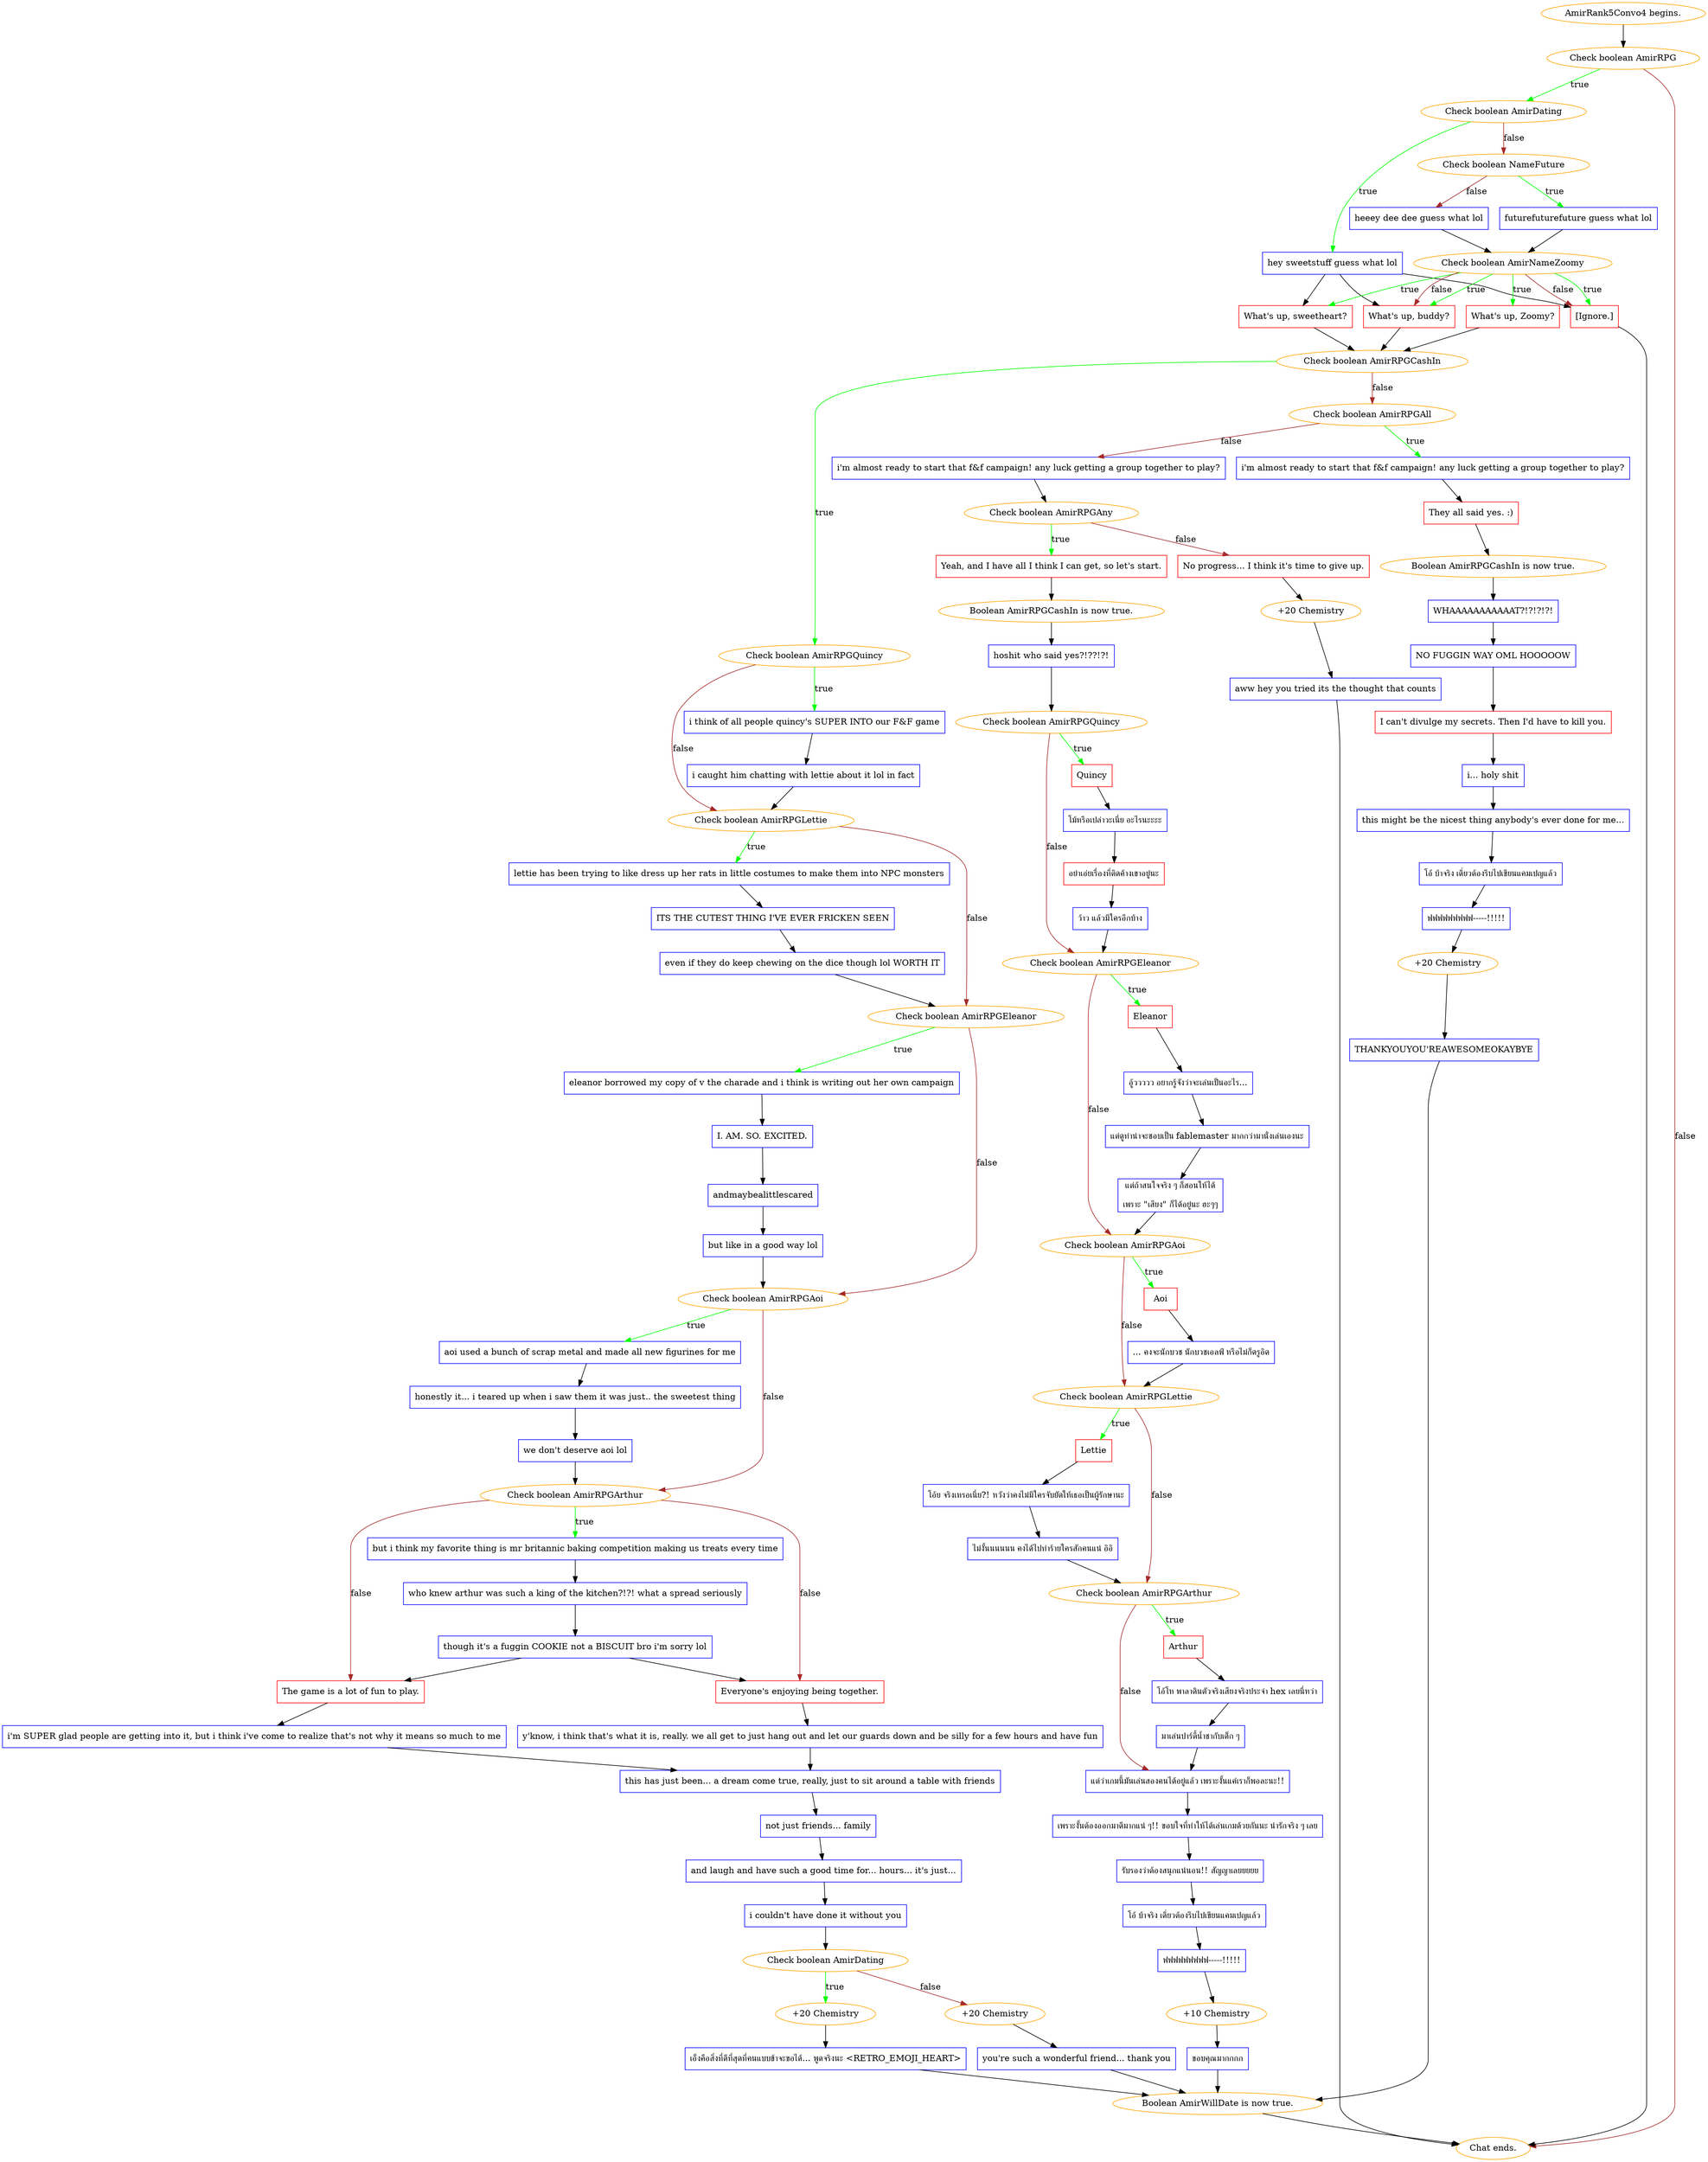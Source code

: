 digraph {
	"AmirRank5Convo4 begins." [color=orange];
		"AmirRank5Convo4 begins." -> j3858128195;
	j3858128195 [label="Check boolean AmirRPG",color=orange];
		j3858128195 -> j3476817092 [label=true,color=green];
		j3858128195 -> "Chat ends." [label=false,color=brown];
	j3476817092 [label="Check boolean AmirDating",color=orange];
		j3476817092 -> j30130430 [label=true,color=green];
		j3476817092 -> j2625634134 [label=false,color=brown];
	"Chat ends." [color=orange];
	j30130430 [label="hey sweetstuff guess what lol",shape=box,color=blue];
		j30130430 -> j2512437800;
		j30130430 -> j4074705070;
		j30130430 -> j5866127;
	j2625634134 [label="Check boolean NameFuture",color=orange];
		j2625634134 -> j3734415911 [label=true,color=green];
		j2625634134 -> j2818810763 [label=false,color=brown];
	j2512437800 [label="What's up, sweetheart?",shape=box,color=red];
		j2512437800 -> j2469310741;
	j4074705070 [label="What's up, buddy?",shape=box,color=red];
		j4074705070 -> j2469310741;
	j5866127 [label="[Ignore.]",shape=box,color=red];
		j5866127 -> "Chat ends.";
	j3734415911 [label="futurefuturefuture guess what lol",shape=box,color=blue];
		j3734415911 -> j851589662;
	j2818810763 [label="heeey dee dee guess what lol",shape=box,color=blue];
		j2818810763 -> j851589662;
	j2469310741 [label="Check boolean AmirRPGCashIn",color=orange];
		j2469310741 -> j829204582 [label=true,color=green];
		j2469310741 -> j2963346952 [label=false,color=brown];
	j851589662 [label="Check boolean AmirNameZoomy",color=orange];
		j851589662 -> j2512437800 [label=true,color=green];
		j851589662 -> j1022123329 [label=true,color=green];
		j851589662 -> j4074705070 [label=true,color=green];
		j851589662 -> j5866127 [label=true,color=green];
		j851589662 -> j4074705070 [label=false,color=brown];
		j851589662 -> j5866127 [label=false,color=brown];
	j829204582 [label="Check boolean AmirRPGQuincy",color=orange];
		j829204582 -> j3960514680 [label=true,color=green];
		j829204582 -> j349346713 [label=false,color=brown];
	j2963346952 [label="Check boolean AmirRPGAll",color=orange];
		j2963346952 -> j1338860330 [label=true,color=green];
		j2963346952 -> j2806626645 [label=false,color=brown];
	j1022123329 [label="What's up, Zoomy?",shape=box,color=red];
		j1022123329 -> j2469310741;
	j3960514680 [label="i think of all people quincy's SUPER INTO our F&F game",shape=box,color=blue];
		j3960514680 -> j4165915731;
	j349346713 [label="Check boolean AmirRPGLettie",color=orange];
		j349346713 -> j4056191053 [label=true,color=green];
		j349346713 -> j579735831 [label=false,color=brown];
	j1338860330 [label="i'm almost ready to start that f&f campaign! any luck getting a group together to play?",shape=box,color=blue];
		j1338860330 -> j1719114859;
	j2806626645 [label="i'm almost ready to start that f&f campaign! any luck getting a group together to play?",shape=box,color=blue];
		j2806626645 -> j516058989;
	j4165915731 [label="i caught him chatting with lettie about it lol in fact",shape=box,color=blue];
		j4165915731 -> j349346713;
	j4056191053 [label="lettie has been trying to like dress up her rats in little costumes to make them into NPC monsters",shape=box,color=blue];
		j4056191053 -> j3285065722;
	j579735831 [label="Check boolean AmirRPGEleanor",color=orange];
		j579735831 -> j3515592181 [label=true,color=green];
		j579735831 -> j1044804211 [label=false,color=brown];
	j1719114859 [label="They all said yes. :)",shape=box,color=red];
		j1719114859 -> j3635940217;
	j516058989 [label="Check boolean AmirRPGAny",color=orange];
		j516058989 -> j3085964954 [label=true,color=green];
		j516058989 -> j2638847917 [label=false,color=brown];
	j3285065722 [label="ITS THE CUTEST THING I'VE EVER FRICKEN SEEN",shape=box,color=blue];
		j3285065722 -> j700925901;
	j3515592181 [label="eleanor borrowed my copy of v the charade and i think is writing out her own campaign",shape=box,color=blue];
		j3515592181 -> j3729012804;
	j1044804211 [label="Check boolean AmirRPGAoi",color=orange];
		j1044804211 -> j1570286529 [label=true,color=green];
		j1044804211 -> j400474391 [label=false,color=brown];
	j3635940217 [label="Boolean AmirRPGCashIn is now true.",color=orange];
		j3635940217 -> j50989413;
	j3085964954 [label="Yeah, and I have all I think I can get, so let's start.",shape=box,color=red];
		j3085964954 -> j1316490480;
	j2638847917 [label="No progress... I think it's time to give up.",shape=box,color=red];
		j2638847917 -> j1196752724;
	j700925901 [label="even if they do keep chewing on the dice though lol WORTH IT",shape=box,color=blue];
		j700925901 -> j579735831;
	j3729012804 [label="I. AM. SO. EXCITED.",shape=box,color=blue];
		j3729012804 -> j2580083906;
	j1570286529 [label="aoi used a bunch of scrap metal and made all new figurines for me",shape=box,color=blue];
		j1570286529 -> j998252789;
	j400474391 [label="Check boolean AmirRPGArthur",color=orange];
		j400474391 -> j1027738367 [label=true,color=green];
		j400474391 -> j3876465232 [label=false,color=brown];
		j400474391 -> j3436191220 [label=false,color=brown];
	j50989413 [label="WHAAAAAAAAAAAT?!?!?!?!",shape=box,color=blue];
		j50989413 -> j4057614402;
	j1316490480 [label="Boolean AmirRPGCashIn is now true.",color=orange];
		j1316490480 -> j4184439568;
	j1196752724 [label="+20 Chemistry",color=orange];
		j1196752724 -> j1038287291;
	j2580083906 [label="andmaybealittlescared",shape=box,color=blue];
		j2580083906 -> j3703030158;
	j998252789 [label="honestly it... i teared up when i saw them it was just.. the sweetest thing",shape=box,color=blue];
		j998252789 -> j2244028267;
	j1027738367 [label="but i think my favorite thing is mr britannic baking competition making us treats every time",shape=box,color=blue];
		j1027738367 -> j2872379395;
	j3876465232 [label="The game is a lot of fun to play.",shape=box,color=red];
		j3876465232 -> j1296602765;
	j3436191220 [label="Everyone's enjoying being together.",shape=box,color=red];
		j3436191220 -> j1663208236;
	j4057614402 [label="NO FUGGIN WAY OML HOOOOOW",shape=box,color=blue];
		j4057614402 -> j1921742329;
	j4184439568 [label="hoshit who said yes?!??!?!",shape=box,color=blue];
		j4184439568 -> j1247058907;
	j1038287291 [label="aww hey you tried its the thought that counts",shape=box,color=blue];
		j1038287291 -> "Chat ends.";
	j3703030158 [label="but like in a good way lol",shape=box,color=blue];
		j3703030158 -> j1044804211;
	j2244028267 [label="we don't deserve aoi lol",shape=box,color=blue];
		j2244028267 -> j400474391;
	j2872379395 [label="who knew arthur was such a king of the kitchen?!?! what a spread seriously",shape=box,color=blue];
		j2872379395 -> j435695993;
	j1296602765 [label="i'm SUPER glad people are getting into it, but i think i've come to realize that's not why it means so much to me",shape=box,color=blue];
		j1296602765 -> j172165818;
	j1663208236 [label="y'know, i think that's what it is, really. we all get to just hang out and let our guards down and be silly for a few hours and have fun",shape=box,color=blue];
		j1663208236 -> j172165818;
	j1921742329 [label="I can't divulge my secrets. Then I'd have to kill you.",shape=box,color=red];
		j1921742329 -> j2881337742;
	j1247058907 [label="Check boolean AmirRPGQuincy",color=orange];
		j1247058907 -> j2689362329 [label=true,color=green];
		j1247058907 -> j747612989 [label=false,color=brown];
	j435695993 [label="though it's a fuggin COOKIE not a BISCUIT bro i'm sorry lol",shape=box,color=blue];
		j435695993 -> j3876465232;
		j435695993 -> j3436191220;
	j172165818 [label="this has just been... a dream come true, really, just to sit around a table with friends",shape=box,color=blue];
		j172165818 -> j3567785298;
	j2881337742 [label="i... holy shit",shape=box,color=blue];
		j2881337742 -> j3131659589;
	j2689362329 [label="Quincy",shape=box,color=red];
		j2689362329 -> j1897654973;
	j747612989 [label="Check boolean AmirRPGEleanor",color=orange];
		j747612989 -> j636156484 [label=true,color=green];
		j747612989 -> j4013696291 [label=false,color=brown];
	j3567785298 [label="not just friends... family",shape=box,color=blue];
		j3567785298 -> j1420831177;
	j3131659589 [label="this might be the nicest thing anybody's ever done for me...",shape=box,color=blue];
		j3131659589 -> j1782772905;
	j1897654973 [label="โม้หรือเปล่าวะเนี่ย อะไรนะะะะ",shape=box,color=blue];
		j1897654973 -> j270490016;
	j636156484 [label="Eleanor",shape=box,color=red];
		j636156484 -> j3247999862;
	j4013696291 [label="Check boolean AmirRPGAoi",color=orange];
		j4013696291 -> j1294110633 [label=true,color=green];
		j4013696291 -> j116997806 [label=false,color=brown];
	j1420831177 [label="and laugh and have such a good time for... hours... it's just...",shape=box,color=blue];
		j1420831177 -> j236036975;
	j1782772905 [label="โอ้ บ้าจริง เดี๋ยวต้องรีบไปเขียนแคมเปญแล้ว",shape=box,color=blue];
		j1782772905 -> j2189059650;
	j270490016 [label="อย่าเอ่ยเรื่องที่ติดค้างเขาอยู่นะ",shape=box,color=red];
		j270490016 -> j2099616030;
	j3247999862 [label="อู้ววววว อยากรู้จังว่าจะเล่นเป็นอะไร...",shape=box,color=blue];
		j3247999862 -> j1920239175;
	j1294110633 [label="Aoi",shape=box,color=red];
		j1294110633 -> j3937486211;
	j116997806 [label="Check boolean AmirRPGLettie",color=orange];
		j116997806 -> j1522254294 [label=true,color=green];
		j116997806 -> j994198793 [label=false,color=brown];
	j236036975 [label="i couldn't have done it without you",shape=box,color=blue];
		j236036975 -> j3015855926;
	j2189059650 [label="ฟฟฟฟฟฟฟฟฟ-----!!!!!",shape=box,color=blue];
		j2189059650 -> j4007441101;
	j2099616030 [label="ว้าว แล้วมีใครอีกบ้าง",shape=box,color=blue];
		j2099616030 -> j747612989;
	j1920239175 [label="แต่ดูท่าน่าจะชอบเป็น fablemaster มากกว่ามานั่งเล่นเองนะ",shape=box,color=blue];
		j1920239175 -> j2622398775;
	j3937486211 [label="... คงจะนักบวช นักบวชเอลฟ์ หรือไม่ก็ดรูอิด",shape=box,color=blue];
		j3937486211 -> j116997806;
	j1522254294 [label="Lettie",shape=box,color=red];
		j1522254294 -> j4264152169;
	j994198793 [label="Check boolean AmirRPGArthur",color=orange];
		j994198793 -> j54185382 [label=true,color=green];
		j994198793 -> j2192622421 [label=false,color=brown];
	j3015855926 [label="Check boolean AmirDating",color=orange];
		j3015855926 -> j2141557170 [label=true,color=green];
		j3015855926 -> j1005436543 [label=false,color=brown];
	j4007441101 [label="+20 Chemistry",color=orange];
		j4007441101 -> j3095407072;
	j2622398775 [label="แต่ถ้าสนใจจริง ๆ ก็สอนให้ได้
เพราะ \"เสียง\" ก็ได้อยู่นะ ฮะๆๆ",shape=box,color=blue];
		j2622398775 -> j4013696291;
	j4264152169 [label="โอ้ย จริงเหรอเนี่ย?! หวังว่าคงไม่มีใครจับยัดให้เธอเป็นผู้รักษานะ",shape=box,color=blue];
		j4264152169 -> j4227462689;
	j54185382 [label="Arthur",shape=box,color=red];
		j54185382 -> j1959482982;
	j2192622421 [label="แต่ว่าเกมนี้มันเล่นสองคนได้อยู่แล้ว เพราะงั้นแค่เราก็พอละนะ!!",shape=box,color=blue];
		j2192622421 -> j584832363;
	j2141557170 [label="+20 Chemistry",color=orange];
		j2141557170 -> j2118129253;
	j1005436543 [label="+20 Chemistry",color=orange];
		j1005436543 -> j2396389011;
	j3095407072 [label="THANKYOUYOU'REAWESOMEOKAYBYE",shape=box,color=blue];
		j3095407072 -> j661208215;
	j4227462689 [label="ไม่งั้นนนนนน คงได้ไปทำร้ายใครสักคนแน่ อิอิ",shape=box,color=blue];
		j4227462689 -> j994198793;
	j1959482982 [label="โอ้โห พาลาดินตัวจริงเสียงจริงประจำ hex เลยนี่หว่า",shape=box,color=blue];
		j1959482982 -> j78427181;
	j584832363 [label="เพราะงั้นต้องออกมาดีมากแน่ ๆ!! ขอบใจที่ทำให้ได้เล่นเกมด้วยกันนะ น่ารักจริง ๆ เลย",shape=box,color=blue];
		j584832363 -> j2421282994;
	j2118129253 [label="เอ็งคือสิ่งที่ดีที่สุดที่คนแบบข้าจะขอได้... พูดจริงนะ <RETRO_EMOJI_HEART>",shape=box,color=blue];
		j2118129253 -> j661208215;
	j2396389011 [label="you're such a wonderful friend... thank you",shape=box,color=blue];
		j2396389011 -> j661208215;
	j661208215 [label="Boolean AmirWillDate is now true.",color=orange];
		j661208215 -> "Chat ends.";
	j78427181 [label="มาเล่นปาร์ตี้น้ำชากับเด็ก ๆ",shape=box,color=blue];
		j78427181 -> j2192622421;
	j2421282994 [label="รับรองว่าต้องสนุกแน่นอน!! สัญญาเลยยยยย",shape=box,color=blue];
		j2421282994 -> j4127454865;
	j4127454865 [label="โอ้ บ้าจริง เดี๋ยวต้องรีบไปเขียนแคมเปญแล้ว",shape=box,color=blue];
		j4127454865 -> j694657132;
	j694657132 [label="ฟฟฟฟฟฟฟฟฟ-----!!!!!",shape=box,color=blue];
		j694657132 -> j3827431269;
	j3827431269 [label="+10 Chemistry",color=orange];
		j3827431269 -> j1678236917;
	j1678236917 [label="ขอบคุณมากกกก",shape=box,color=blue];
		j1678236917 -> j661208215;
}